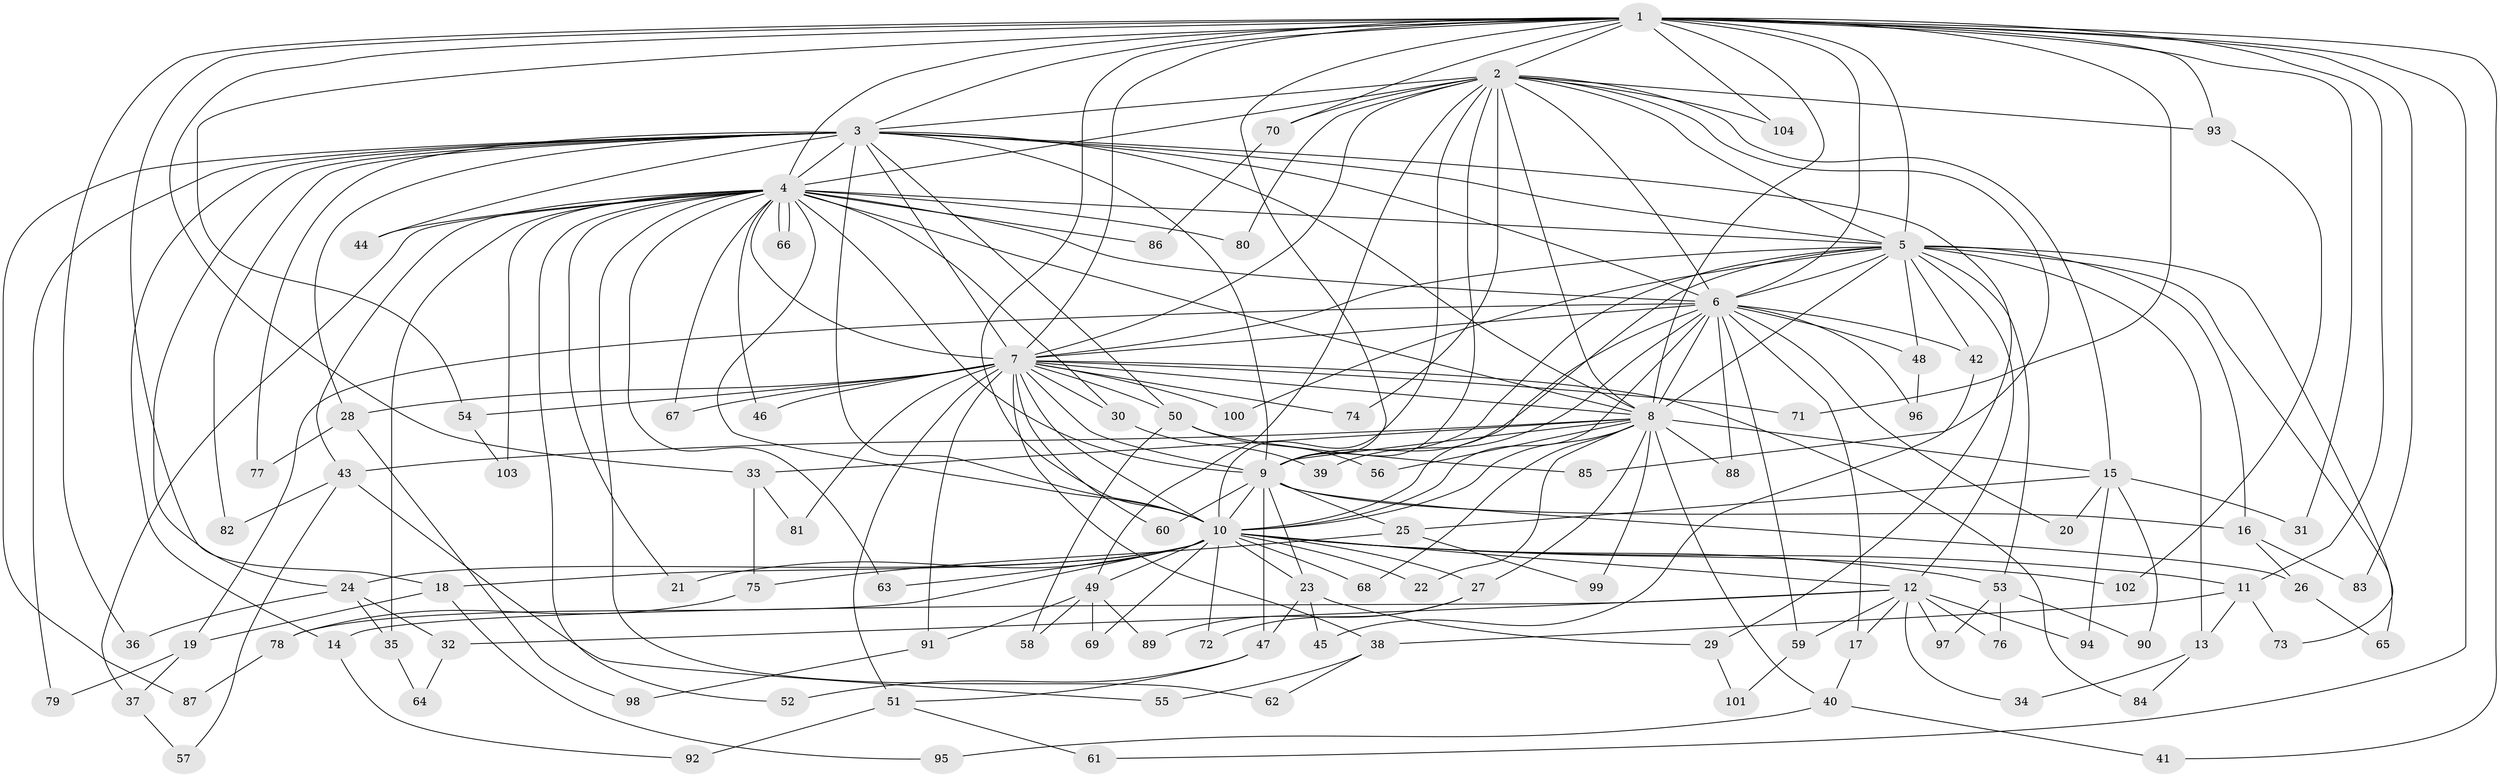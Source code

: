 // Generated by graph-tools (version 1.1) at 2025/25/03/09/25 03:25:43]
// undirected, 104 vertices, 233 edges
graph export_dot {
graph [start="1"]
  node [color=gray90,style=filled];
  1;
  2;
  3;
  4;
  5;
  6;
  7;
  8;
  9;
  10;
  11;
  12;
  13;
  14;
  15;
  16;
  17;
  18;
  19;
  20;
  21;
  22;
  23;
  24;
  25;
  26;
  27;
  28;
  29;
  30;
  31;
  32;
  33;
  34;
  35;
  36;
  37;
  38;
  39;
  40;
  41;
  42;
  43;
  44;
  45;
  46;
  47;
  48;
  49;
  50;
  51;
  52;
  53;
  54;
  55;
  56;
  57;
  58;
  59;
  60;
  61;
  62;
  63;
  64;
  65;
  66;
  67;
  68;
  69;
  70;
  71;
  72;
  73;
  74;
  75;
  76;
  77;
  78;
  79;
  80;
  81;
  82;
  83;
  84;
  85;
  86;
  87;
  88;
  89;
  90;
  91;
  92;
  93;
  94;
  95;
  96;
  97;
  98;
  99;
  100;
  101;
  102;
  103;
  104;
  1 -- 2;
  1 -- 3;
  1 -- 4;
  1 -- 5;
  1 -- 6;
  1 -- 7;
  1 -- 8;
  1 -- 9;
  1 -- 10;
  1 -- 11;
  1 -- 18;
  1 -- 31;
  1 -- 33;
  1 -- 36;
  1 -- 41;
  1 -- 54;
  1 -- 61;
  1 -- 70;
  1 -- 71;
  1 -- 83;
  1 -- 93;
  1 -- 104;
  2 -- 3;
  2 -- 4;
  2 -- 5;
  2 -- 6;
  2 -- 7;
  2 -- 8;
  2 -- 9;
  2 -- 10;
  2 -- 15;
  2 -- 49;
  2 -- 70;
  2 -- 74;
  2 -- 80;
  2 -- 85;
  2 -- 93;
  2 -- 104;
  3 -- 4;
  3 -- 5;
  3 -- 6;
  3 -- 7;
  3 -- 8;
  3 -- 9;
  3 -- 10;
  3 -- 14;
  3 -- 24;
  3 -- 28;
  3 -- 29;
  3 -- 44;
  3 -- 50;
  3 -- 77;
  3 -- 79;
  3 -- 82;
  3 -- 87;
  4 -- 5;
  4 -- 6;
  4 -- 7;
  4 -- 8;
  4 -- 9;
  4 -- 10;
  4 -- 21;
  4 -- 30;
  4 -- 35;
  4 -- 37;
  4 -- 43;
  4 -- 44;
  4 -- 46;
  4 -- 52;
  4 -- 62;
  4 -- 63;
  4 -- 66;
  4 -- 66;
  4 -- 67;
  4 -- 80;
  4 -- 86;
  4 -- 103;
  5 -- 6;
  5 -- 7;
  5 -- 8;
  5 -- 9;
  5 -- 10;
  5 -- 12;
  5 -- 13;
  5 -- 16;
  5 -- 42;
  5 -- 48;
  5 -- 53;
  5 -- 65;
  5 -- 73;
  5 -- 100;
  6 -- 7;
  6 -- 8;
  6 -- 9;
  6 -- 10;
  6 -- 17;
  6 -- 19;
  6 -- 20;
  6 -- 39;
  6 -- 42;
  6 -- 48;
  6 -- 59;
  6 -- 88;
  6 -- 96;
  7 -- 8;
  7 -- 9;
  7 -- 10;
  7 -- 28;
  7 -- 30;
  7 -- 38;
  7 -- 46;
  7 -- 50;
  7 -- 51;
  7 -- 54;
  7 -- 60;
  7 -- 67;
  7 -- 71;
  7 -- 74;
  7 -- 81;
  7 -- 84;
  7 -- 91;
  7 -- 100;
  8 -- 9;
  8 -- 10;
  8 -- 15;
  8 -- 22;
  8 -- 27;
  8 -- 33;
  8 -- 40;
  8 -- 43;
  8 -- 56;
  8 -- 68;
  8 -- 88;
  8 -- 99;
  9 -- 10;
  9 -- 16;
  9 -- 23;
  9 -- 25;
  9 -- 26;
  9 -- 47;
  9 -- 60;
  10 -- 11;
  10 -- 12;
  10 -- 18;
  10 -- 21;
  10 -- 22;
  10 -- 23;
  10 -- 24;
  10 -- 27;
  10 -- 49;
  10 -- 53;
  10 -- 63;
  10 -- 68;
  10 -- 69;
  10 -- 72;
  10 -- 78;
  10 -- 102;
  11 -- 13;
  11 -- 38;
  11 -- 73;
  12 -- 14;
  12 -- 17;
  12 -- 32;
  12 -- 34;
  12 -- 59;
  12 -- 76;
  12 -- 94;
  12 -- 97;
  13 -- 34;
  13 -- 84;
  14 -- 92;
  15 -- 20;
  15 -- 25;
  15 -- 31;
  15 -- 90;
  15 -- 94;
  16 -- 26;
  16 -- 83;
  17 -- 40;
  18 -- 19;
  18 -- 95;
  19 -- 37;
  19 -- 79;
  23 -- 29;
  23 -- 45;
  23 -- 47;
  24 -- 32;
  24 -- 35;
  24 -- 36;
  25 -- 75;
  25 -- 99;
  26 -- 65;
  27 -- 72;
  27 -- 89;
  28 -- 77;
  28 -- 98;
  29 -- 101;
  30 -- 39;
  32 -- 64;
  33 -- 75;
  33 -- 81;
  35 -- 64;
  37 -- 57;
  38 -- 55;
  38 -- 62;
  40 -- 41;
  40 -- 95;
  42 -- 45;
  43 -- 55;
  43 -- 57;
  43 -- 82;
  47 -- 51;
  47 -- 52;
  48 -- 96;
  49 -- 58;
  49 -- 69;
  49 -- 89;
  49 -- 91;
  50 -- 56;
  50 -- 58;
  50 -- 85;
  51 -- 61;
  51 -- 92;
  53 -- 76;
  53 -- 90;
  53 -- 97;
  54 -- 103;
  59 -- 101;
  70 -- 86;
  75 -- 78;
  78 -- 87;
  91 -- 98;
  93 -- 102;
}
